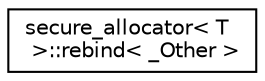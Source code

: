 digraph "Graphical Class Hierarchy"
{
  edge [fontname="Helvetica",fontsize="10",labelfontname="Helvetica",labelfontsize="10"];
  node [fontname="Helvetica",fontsize="10",shape=record];
  rankdir="LR";
  Node0 [label="secure_allocator\< T\l \>::rebind\< _Other \>",height=0.2,width=0.4,color="black", fillcolor="white", style="filled",URL="$d4/d49/structsecure__allocator_1_1rebind.html"];
}
